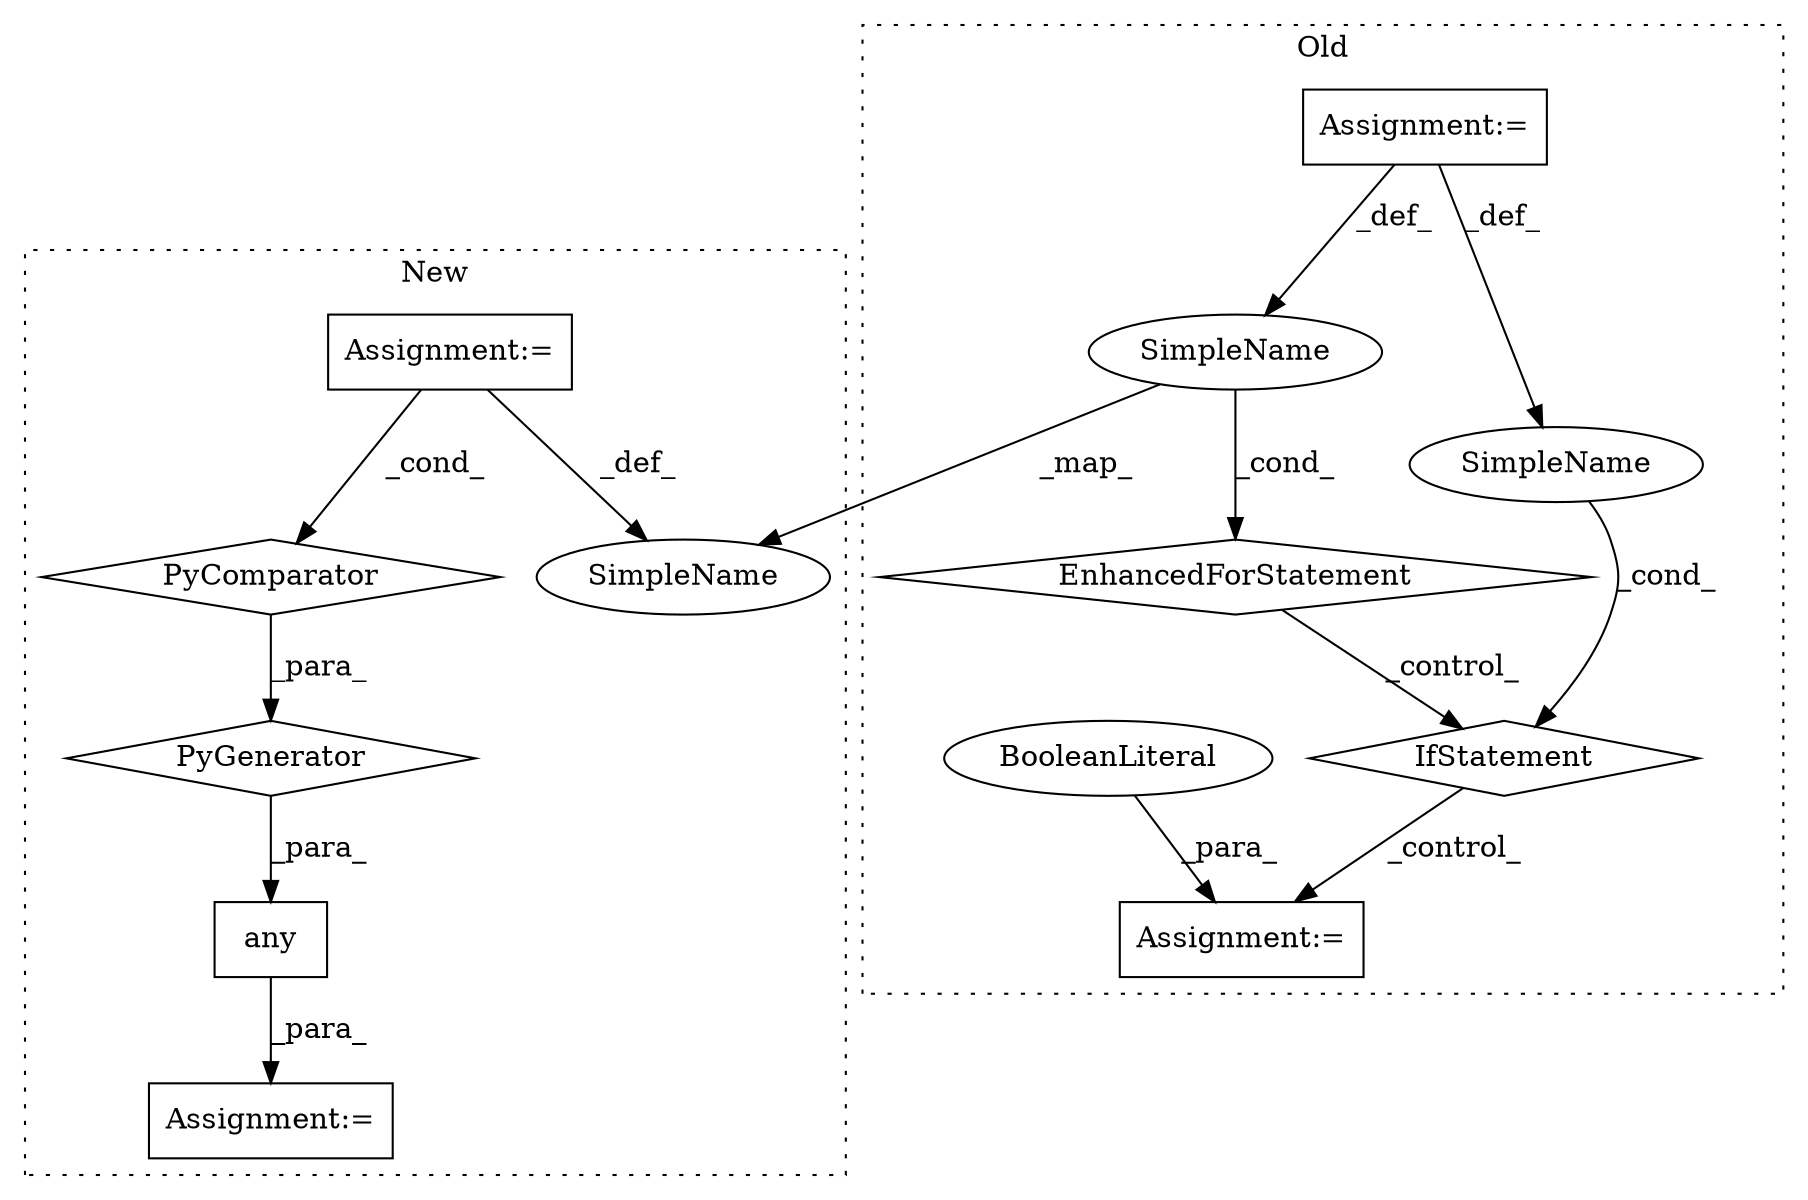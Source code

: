 digraph G {
subgraph cluster0 {
1 [label="EnhancedForStatement" a="70" s="18974,19057" l="57,2" shape="diamond"];
3 [label="Assignment:=" a="7" s="18974,19057" l="57,2" shape="box"];
7 [label="IfStatement" a="25" s="19069,19113" l="4,2" shape="diamond"];
8 [label="SimpleName" a="42" s="19035" l="1" shape="ellipse"];
10 [label="Assignment:=" a="7" s="19145" l="1" shape="box"];
11 [label="SimpleName" a="42" s="" l="" shape="ellipse"];
12 [label="BooleanLiteral" a="9" s="19146" l="4" shape="ellipse"];
label = "Old";
style="dotted";
}
subgraph cluster1 {
2 [label="any" a="32" s="19473,19639" l="15,-3" shape="box"];
4 [label="Assignment:=" a="7" s="19599" l="34" shape="box"];
5 [label="PyComparator" a="113" s="19599" l="34" shape="diamond"];
6 [label="PyGenerator" a="107" s="19488" l="151" shape="diamond"];
9 [label="SimpleName" a="42" s="19602" l="1" shape="ellipse"];
13 [label="Assignment:=" a="7" s="19472" l="1" shape="box"];
label = "New";
style="dotted";
}
1 -> 7 [label="_control_"];
2 -> 13 [label="_para_"];
3 -> 8 [label="_def_"];
3 -> 11 [label="_def_"];
4 -> 9 [label="_def_"];
4 -> 5 [label="_cond_"];
5 -> 6 [label="_para_"];
6 -> 2 [label="_para_"];
7 -> 10 [label="_control_"];
8 -> 1 [label="_cond_"];
8 -> 9 [label="_map_"];
11 -> 7 [label="_cond_"];
12 -> 10 [label="_para_"];
}